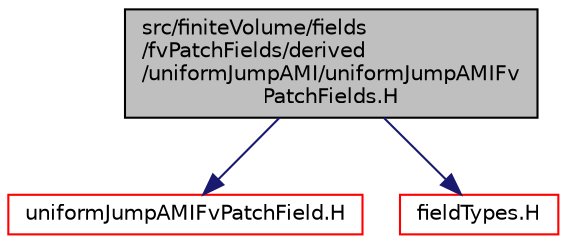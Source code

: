 digraph "src/finiteVolume/fields/fvPatchFields/derived/uniformJumpAMI/uniformJumpAMIFvPatchFields.H"
{
  bgcolor="transparent";
  edge [fontname="Helvetica",fontsize="10",labelfontname="Helvetica",labelfontsize="10"];
  node [fontname="Helvetica",fontsize="10",shape=record];
  Node1 [label="src/finiteVolume/fields\l/fvPatchFields/derived\l/uniformJumpAMI/uniformJumpAMIFv\lPatchFields.H",height=0.2,width=0.4,color="black", fillcolor="grey75", style="filled", fontcolor="black"];
  Node1 -> Node2 [color="midnightblue",fontsize="10",style="solid",fontname="Helvetica"];
  Node2 [label="uniformJumpAMIFvPatchField.H",height=0.2,width=0.4,color="red",URL="$a05662.html"];
  Node1 -> Node3 [color="midnightblue",fontsize="10",style="solid",fontname="Helvetica"];
  Node3 [label="fieldTypes.H",height=0.2,width=0.4,color="red",URL="$a08280.html",tooltip="Include the header files for all the primitive types that Fields are instantiated for..."];
}
